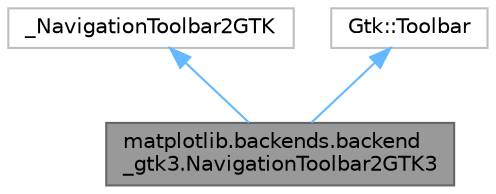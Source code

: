 digraph "matplotlib.backends.backend_gtk3.NavigationToolbar2GTK3"
{
 // LATEX_PDF_SIZE
  bgcolor="transparent";
  edge [fontname=Helvetica,fontsize=10,labelfontname=Helvetica,labelfontsize=10];
  node [fontname=Helvetica,fontsize=10,shape=box,height=0.2,width=0.4];
  Node1 [id="Node000001",label="matplotlib.backends.backend\l_gtk3.NavigationToolbar2GTK3",height=0.2,width=0.4,color="gray40", fillcolor="grey60", style="filled", fontcolor="black",tooltip=" "];
  Node2 -> Node1 [id="edge1_Node000001_Node000002",dir="back",color="steelblue1",style="solid",tooltip=" "];
  Node2 [id="Node000002",label="_NavigationToolbar2GTK",height=0.2,width=0.4,color="grey75", fillcolor="white", style="filled",URL="$d5/d5d/class__NavigationToolbar2GTK.html",tooltip=" "];
  Node3 -> Node1 [id="edge2_Node000001_Node000003",dir="back",color="steelblue1",style="solid",tooltip=" "];
  Node3 [id="Node000003",label="Gtk::Toolbar",height=0.2,width=0.4,color="grey75", fillcolor="white", style="filled",tooltip=" "];
}
